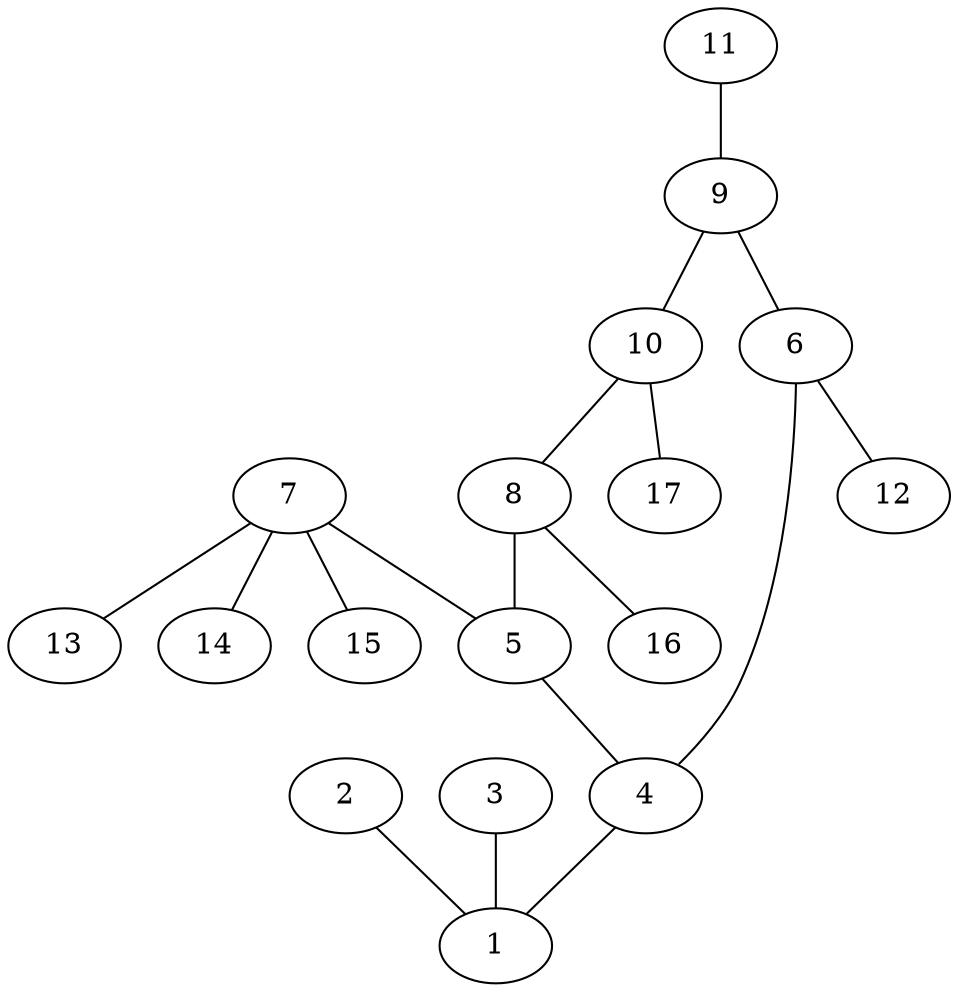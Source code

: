 graph molecule_3051 {
	1	 [chem=N];
	2	 [chem=O];
	2 -- 1	 [valence=1];
	3	 [chem=O];
	3 -- 1	 [valence=2];
	4	 [chem=C];
	4 -- 1	 [valence=1];
	5	 [chem=C];
	5 -- 4	 [valence=2];
	6	 [chem=C];
	6 -- 4	 [valence=1];
	12	 [chem=H];
	6 -- 12	 [valence=1];
	7	 [chem=C];
	7 -- 5	 [valence=1];
	13	 [chem=H];
	7 -- 13	 [valence=1];
	14	 [chem=H];
	7 -- 14	 [valence=1];
	15	 [chem=H];
	7 -- 15	 [valence=1];
	8	 [chem=C];
	8 -- 5	 [valence=1];
	16	 [chem=H];
	8 -- 16	 [valence=1];
	9	 [chem=C];
	9 -- 6	 [valence=2];
	10	 [chem=C];
	9 -- 10	 [valence=1];
	10 -- 8	 [valence=2];
	17	 [chem=H];
	10 -- 17	 [valence=1];
	11	 [chem=Cl];
	11 -- 9	 [valence=1];
}
